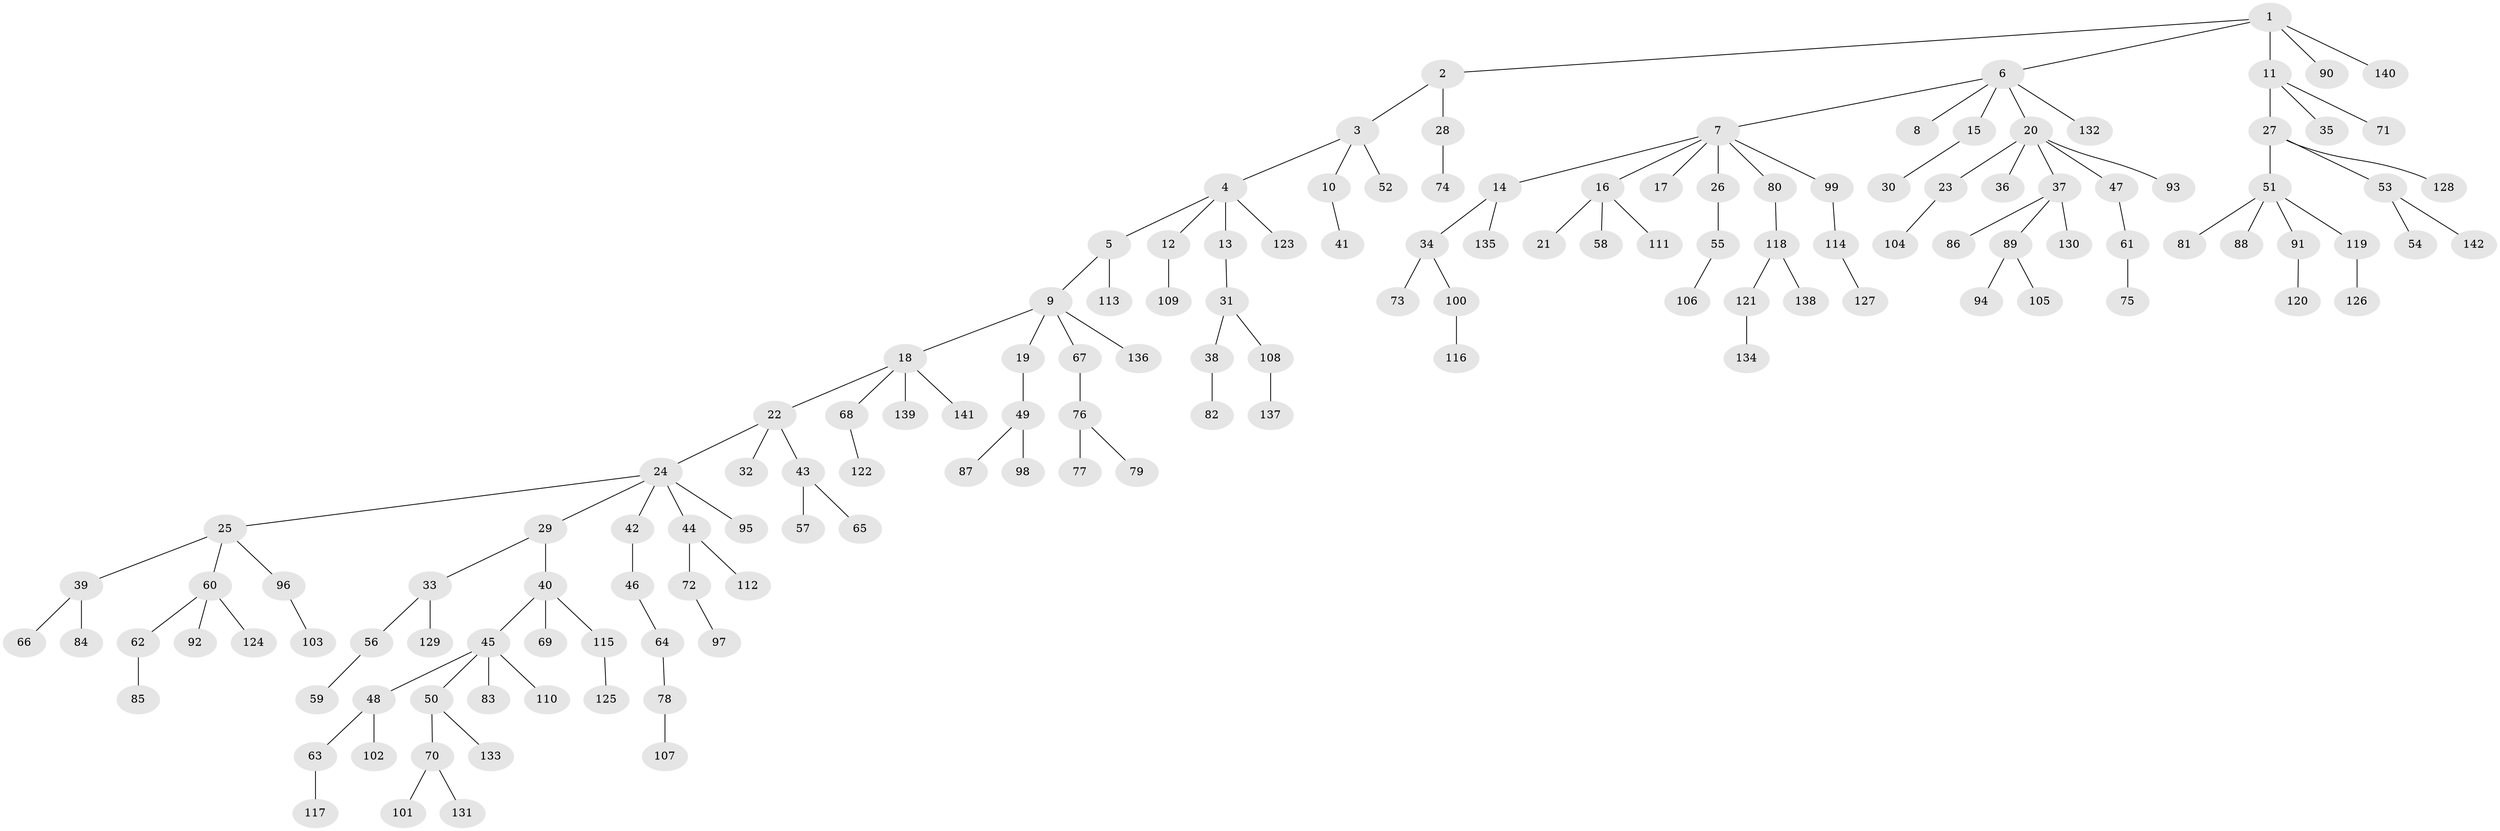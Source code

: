 // Generated by graph-tools (version 1.1) at 2025/15/03/09/25 04:15:37]
// undirected, 142 vertices, 141 edges
graph export_dot {
graph [start="1"]
  node [color=gray90,style=filled];
  1;
  2;
  3;
  4;
  5;
  6;
  7;
  8;
  9;
  10;
  11;
  12;
  13;
  14;
  15;
  16;
  17;
  18;
  19;
  20;
  21;
  22;
  23;
  24;
  25;
  26;
  27;
  28;
  29;
  30;
  31;
  32;
  33;
  34;
  35;
  36;
  37;
  38;
  39;
  40;
  41;
  42;
  43;
  44;
  45;
  46;
  47;
  48;
  49;
  50;
  51;
  52;
  53;
  54;
  55;
  56;
  57;
  58;
  59;
  60;
  61;
  62;
  63;
  64;
  65;
  66;
  67;
  68;
  69;
  70;
  71;
  72;
  73;
  74;
  75;
  76;
  77;
  78;
  79;
  80;
  81;
  82;
  83;
  84;
  85;
  86;
  87;
  88;
  89;
  90;
  91;
  92;
  93;
  94;
  95;
  96;
  97;
  98;
  99;
  100;
  101;
  102;
  103;
  104;
  105;
  106;
  107;
  108;
  109;
  110;
  111;
  112;
  113;
  114;
  115;
  116;
  117;
  118;
  119;
  120;
  121;
  122;
  123;
  124;
  125;
  126;
  127;
  128;
  129;
  130;
  131;
  132;
  133;
  134;
  135;
  136;
  137;
  138;
  139;
  140;
  141;
  142;
  1 -- 2;
  1 -- 6;
  1 -- 11;
  1 -- 90;
  1 -- 140;
  2 -- 3;
  2 -- 28;
  3 -- 4;
  3 -- 10;
  3 -- 52;
  4 -- 5;
  4 -- 12;
  4 -- 13;
  4 -- 123;
  5 -- 9;
  5 -- 113;
  6 -- 7;
  6 -- 8;
  6 -- 15;
  6 -- 20;
  6 -- 132;
  7 -- 14;
  7 -- 16;
  7 -- 17;
  7 -- 26;
  7 -- 80;
  7 -- 99;
  9 -- 18;
  9 -- 19;
  9 -- 67;
  9 -- 136;
  10 -- 41;
  11 -- 27;
  11 -- 35;
  11 -- 71;
  12 -- 109;
  13 -- 31;
  14 -- 34;
  14 -- 135;
  15 -- 30;
  16 -- 21;
  16 -- 58;
  16 -- 111;
  18 -- 22;
  18 -- 68;
  18 -- 139;
  18 -- 141;
  19 -- 49;
  20 -- 23;
  20 -- 36;
  20 -- 37;
  20 -- 47;
  20 -- 93;
  22 -- 24;
  22 -- 32;
  22 -- 43;
  23 -- 104;
  24 -- 25;
  24 -- 29;
  24 -- 42;
  24 -- 44;
  24 -- 95;
  25 -- 39;
  25 -- 60;
  25 -- 96;
  26 -- 55;
  27 -- 51;
  27 -- 53;
  27 -- 128;
  28 -- 74;
  29 -- 33;
  29 -- 40;
  31 -- 38;
  31 -- 108;
  33 -- 56;
  33 -- 129;
  34 -- 73;
  34 -- 100;
  37 -- 86;
  37 -- 89;
  37 -- 130;
  38 -- 82;
  39 -- 66;
  39 -- 84;
  40 -- 45;
  40 -- 69;
  40 -- 115;
  42 -- 46;
  43 -- 57;
  43 -- 65;
  44 -- 72;
  44 -- 112;
  45 -- 48;
  45 -- 50;
  45 -- 83;
  45 -- 110;
  46 -- 64;
  47 -- 61;
  48 -- 63;
  48 -- 102;
  49 -- 87;
  49 -- 98;
  50 -- 70;
  50 -- 133;
  51 -- 81;
  51 -- 88;
  51 -- 91;
  51 -- 119;
  53 -- 54;
  53 -- 142;
  55 -- 106;
  56 -- 59;
  60 -- 62;
  60 -- 92;
  60 -- 124;
  61 -- 75;
  62 -- 85;
  63 -- 117;
  64 -- 78;
  67 -- 76;
  68 -- 122;
  70 -- 101;
  70 -- 131;
  72 -- 97;
  76 -- 77;
  76 -- 79;
  78 -- 107;
  80 -- 118;
  89 -- 94;
  89 -- 105;
  91 -- 120;
  96 -- 103;
  99 -- 114;
  100 -- 116;
  108 -- 137;
  114 -- 127;
  115 -- 125;
  118 -- 121;
  118 -- 138;
  119 -- 126;
  121 -- 134;
}
